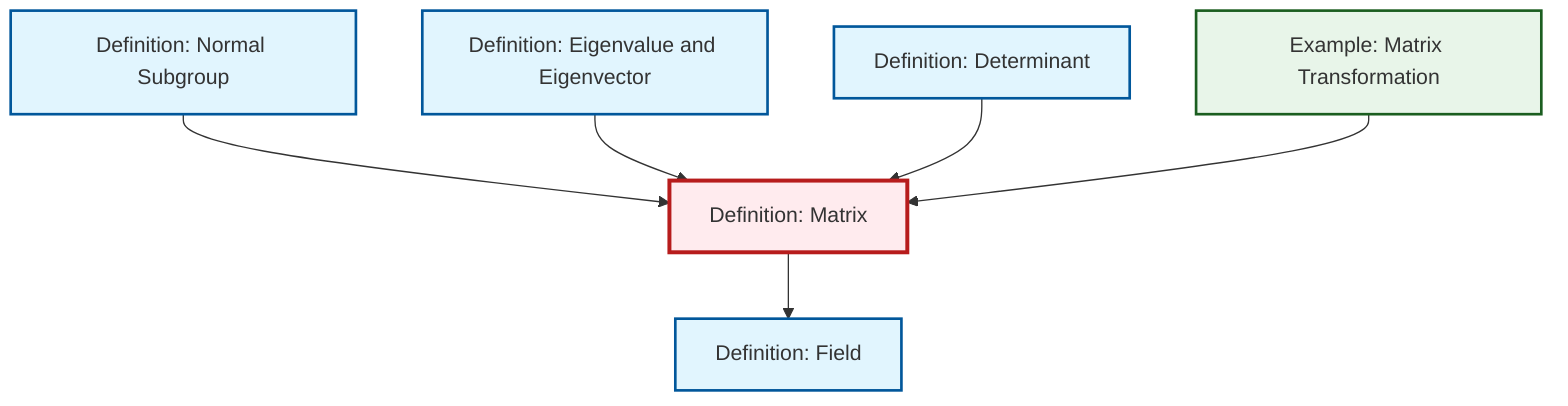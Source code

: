graph TD
    classDef definition fill:#e1f5fe,stroke:#01579b,stroke-width:2px
    classDef theorem fill:#f3e5f5,stroke:#4a148c,stroke-width:2px
    classDef axiom fill:#fff3e0,stroke:#e65100,stroke-width:2px
    classDef example fill:#e8f5e9,stroke:#1b5e20,stroke-width:2px
    classDef current fill:#ffebee,stroke:#b71c1c,stroke-width:3px
    ex-matrix-transformation["Example: Matrix Transformation"]:::example
    def-normal-subgroup["Definition: Normal Subgroup"]:::definition
    def-matrix["Definition: Matrix"]:::definition
    def-eigenvalue-eigenvector["Definition: Eigenvalue and Eigenvector"]:::definition
    def-determinant["Definition: Determinant"]:::definition
    def-field["Definition: Field"]:::definition
    def-normal-subgroup --> def-matrix
    def-matrix --> def-field
    def-eigenvalue-eigenvector --> def-matrix
    def-determinant --> def-matrix
    ex-matrix-transformation --> def-matrix
    class def-matrix current